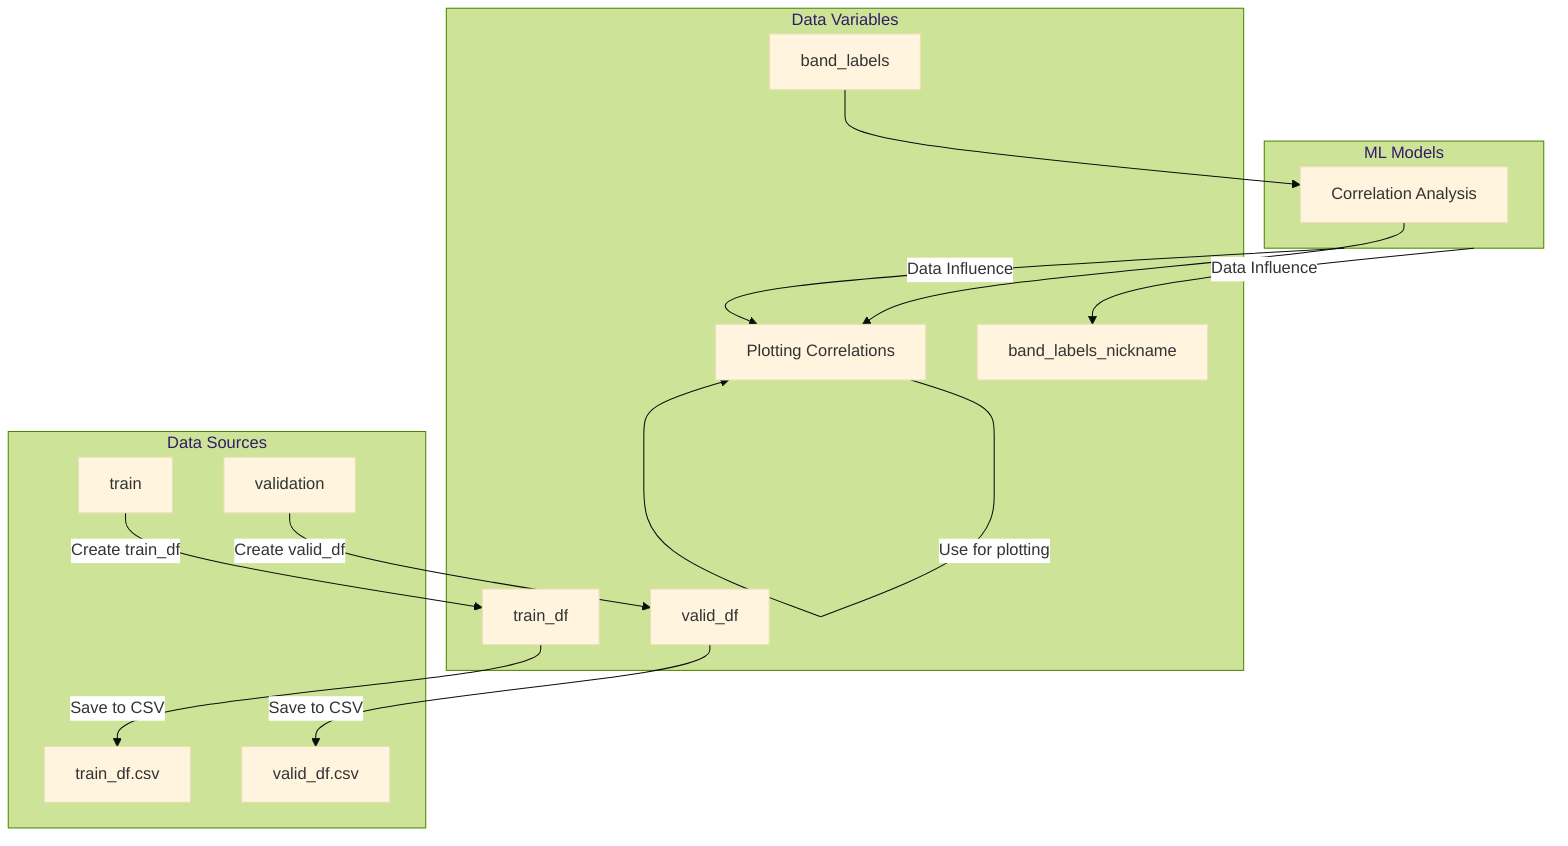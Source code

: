 %%{init: {"theme": "base", "themeVariables": {"edgeLabelBackground":"#ffffff","clusterBkg":"#cde498","clusterBorder":"#4b8600","tertiaryColor":"#cde498"}}}%%
%% Data Sources and Variables
flowchart TD
  subgraph data_sources ["Data Sources"]
    direction TB
    train["train"]
    %% Represents training data saved as TFRecords.
    validation["validation"]
    %% Represents validation data saved as TFRecords.
    train_df_csv["train_df.csv"]
    %% CSV file containing DataFrame derived from 'train' directory.
    valid_df_csv["valid_df.csv"]
    %% CSV file containing DataFrame derived from 'validation' directory.
  end

  subgraph data_variables ["Data Variables"]
    direction TB
    train_df["train_df"]
    %% DataFrame containing record IDs for training data.
    valid_df["valid_df"]
    %% DataFrame containing record IDs for validation data.
    correlation_matrix["correlation_matrix"]
    %% Matrix representing band correlations.
    band_labels["band_labels"]
    %% List of band identifiers.
    band_labels_nickname["band_labels_nickname"]
    %% Friendly names for band identifiers.
  end

  %% Data Flow and Transformations
  train -->|"Create train_df"| train_df
  validation -->|"Create valid_df"| valid_df
  train_df -->|"Save to CSV"| train_df_csv
  valid_df -->|"Save to CSV"| valid_df_csv
  correlation_matrix -->|"Use for plotting"| correlation_matrix["Plotting Correlations"]

  %% Model used
  subgraph models_used ["ML Models"]
    direction TB
    correlation_analysis["Correlation Analysis"]
    %% Analysis of band correlations to contrail presence.
  end

  %% ML Model Data Flow
  band_labels --> correlation_analysis
  correlation_analysis --> correlation_matrix
  models_used -->|"Data Influence"| band_labels_nickname
  models_used -->|"Data Influence"| correlation_matrix